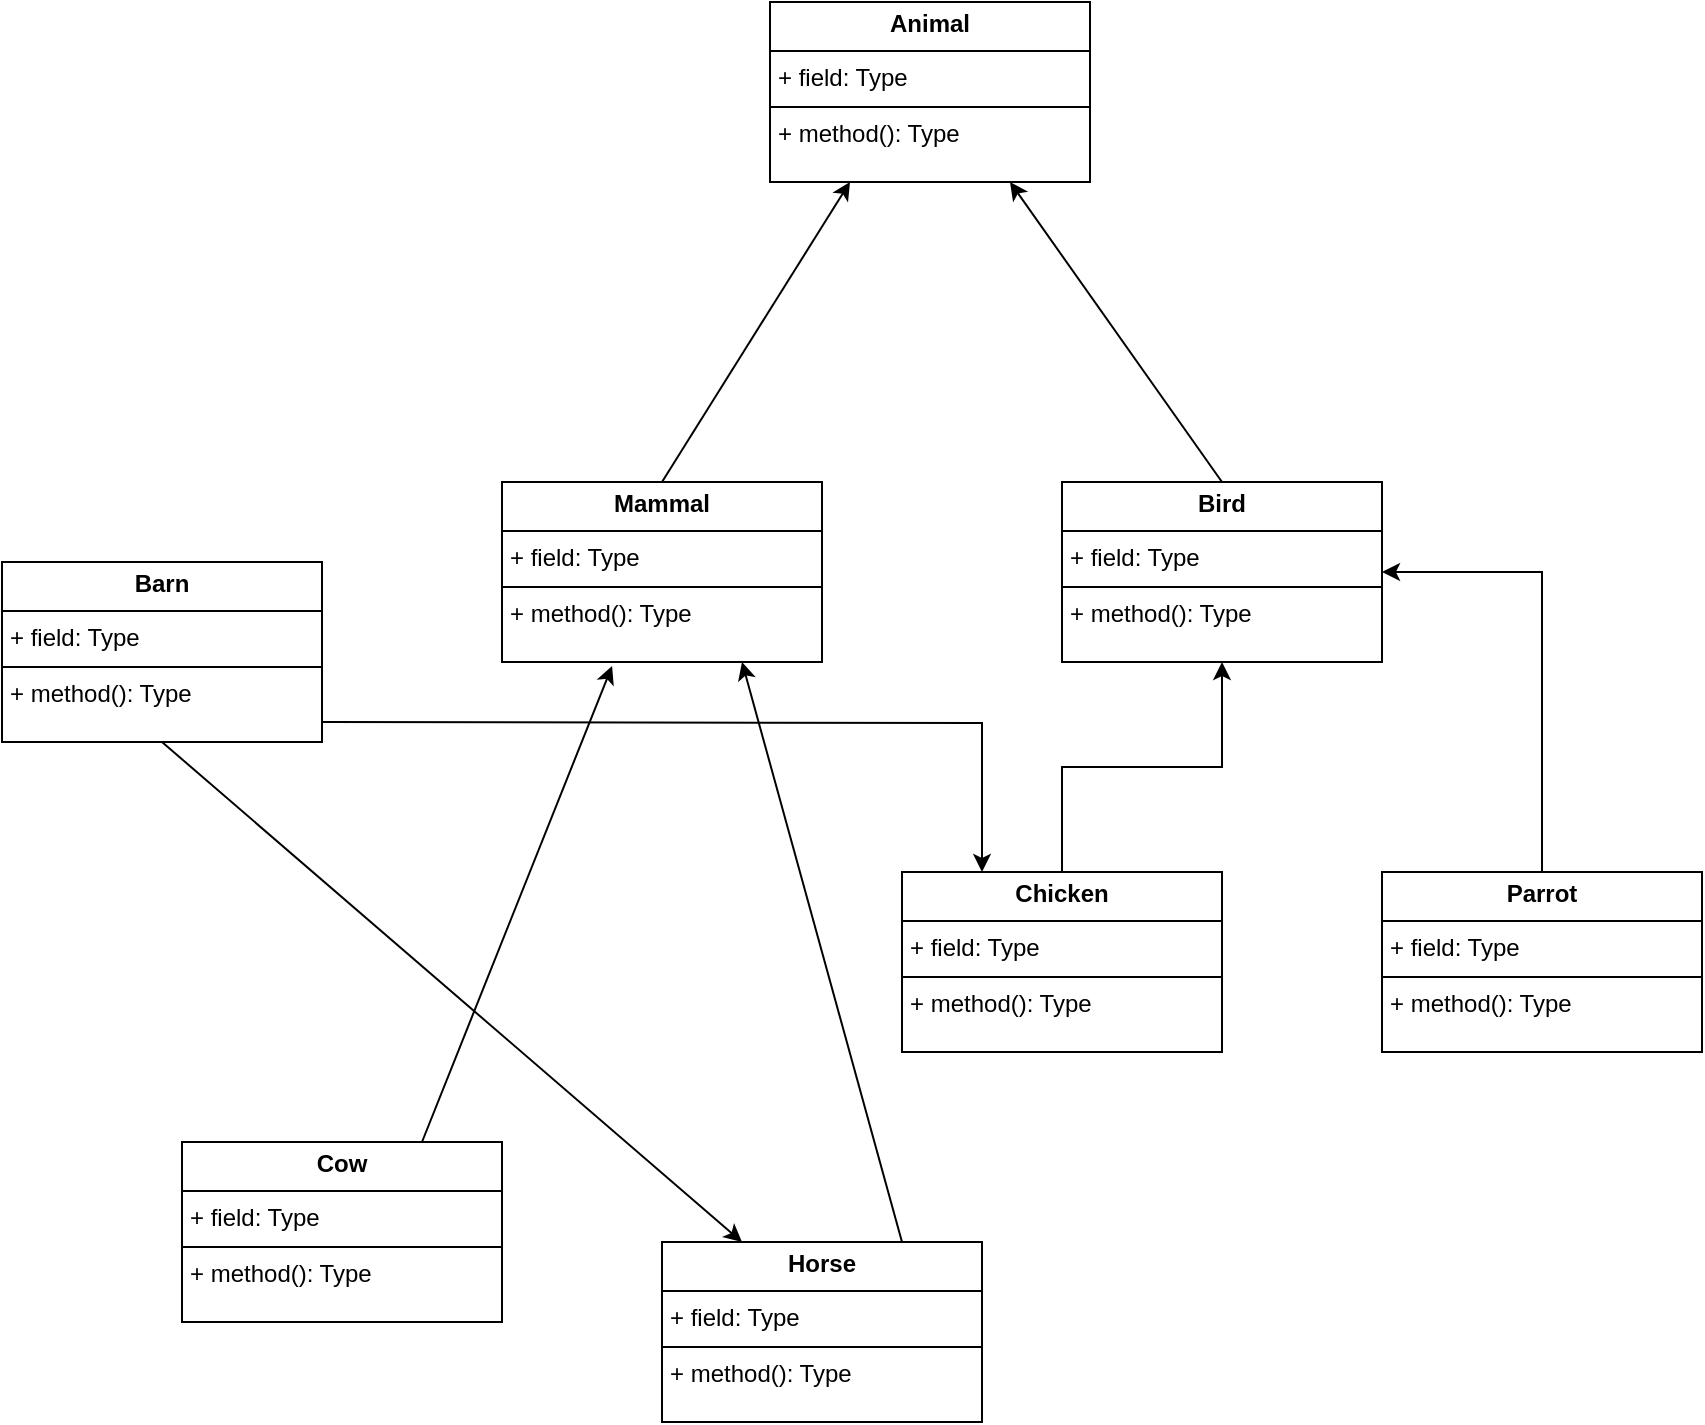 <mxfile>
    <diagram id="C5RBs43oDa-KdzZeNtuy" name="Page-1">
        <mxGraphModel dx="1947" dy="660" grid="1" gridSize="10" guides="1" tooltips="1" connect="1" arrows="1" fold="1" page="1" pageScale="1" pageWidth="827" pageHeight="1169" math="0" shadow="0">
            <root>
                <mxCell id="WIyWlLk6GJQsqaUBKTNV-0"/>
                <mxCell id="WIyWlLk6GJQsqaUBKTNV-1" parent="WIyWlLk6GJQsqaUBKTNV-0"/>
                <mxCell id="-tVSRXoZeHNq93JoEa12-0" value="&lt;p style=&quot;margin:0px;margin-top:4px;text-align:center;&quot;&gt;&lt;b&gt;Animal&lt;/b&gt;&lt;/p&gt;&lt;hr size=&quot;1&quot; style=&quot;border-style:solid;&quot;&gt;&lt;p style=&quot;margin:0px;margin-left:4px;&quot;&gt;+ field: Type&lt;/p&gt;&lt;hr size=&quot;1&quot; style=&quot;border-style:solid;&quot;&gt;&lt;p style=&quot;margin:0px;margin-left:4px;&quot;&gt;+ method(): Type&lt;/p&gt;" style="verticalAlign=top;align=left;overflow=fill;html=1;whiteSpace=wrap;" parent="WIyWlLk6GJQsqaUBKTNV-1" vertex="1">
                    <mxGeometry x="334" y="80" width="160" height="90" as="geometry"/>
                </mxCell>
                <mxCell id="-tVSRXoZeHNq93JoEa12-1" value="&lt;p style=&quot;margin:0px;margin-top:4px;text-align:center;&quot;&gt;&lt;b&gt;Mammal&lt;/b&gt;&lt;/p&gt;&lt;hr size=&quot;1&quot; style=&quot;border-style:solid;&quot;&gt;&lt;p style=&quot;margin:0px;margin-left:4px;&quot;&gt;+ field: Type&lt;/p&gt;&lt;hr size=&quot;1&quot; style=&quot;border-style:solid;&quot;&gt;&lt;p style=&quot;margin:0px;margin-left:4px;&quot;&gt;+ method(): Type&lt;/p&gt;" style="verticalAlign=top;align=left;overflow=fill;html=1;whiteSpace=wrap;" parent="WIyWlLk6GJQsqaUBKTNV-1" vertex="1">
                    <mxGeometry x="200" y="320" width="160" height="90" as="geometry"/>
                </mxCell>
                <mxCell id="-tVSRXoZeHNq93JoEa12-2" value="" style="endArrow=classic;html=1;rounded=0;exitX=0.5;exitY=0;exitDx=0;exitDy=0;entryX=0.25;entryY=1;entryDx=0;entryDy=0;startArrow=none;startFill=0;" parent="WIyWlLk6GJQsqaUBKTNV-1" source="-tVSRXoZeHNq93JoEa12-1" target="-tVSRXoZeHNq93JoEa12-0" edge="1">
                    <mxGeometry width="50" height="50" relative="1" as="geometry">
                        <mxPoint x="390" y="460" as="sourcePoint"/>
                        <mxPoint x="440" y="410" as="targetPoint"/>
                    </mxGeometry>
                </mxCell>
                <mxCell id="-tVSRXoZeHNq93JoEa12-3" value="&lt;p style=&quot;margin:0px;margin-top:4px;text-align:center;&quot;&gt;&lt;b&gt;Bird&lt;/b&gt;&lt;/p&gt;&lt;hr size=&quot;1&quot; style=&quot;border-style:solid;&quot;&gt;&lt;p style=&quot;margin:0px;margin-left:4px;&quot;&gt;+ field: Type&lt;/p&gt;&lt;hr size=&quot;1&quot; style=&quot;border-style:solid;&quot;&gt;&lt;p style=&quot;margin:0px;margin-left:4px;&quot;&gt;+ method(): Type&lt;/p&gt;" style="verticalAlign=top;align=left;overflow=fill;html=1;whiteSpace=wrap;" parent="WIyWlLk6GJQsqaUBKTNV-1" vertex="1">
                    <mxGeometry x="480" y="320" width="160" height="90" as="geometry"/>
                </mxCell>
                <mxCell id="-tVSRXoZeHNq93JoEa12-4" value="" style="endArrow=classic;html=1;rounded=0;exitX=0.5;exitY=0;exitDx=0;exitDy=0;entryX=0.75;entryY=1;entryDx=0;entryDy=0;startArrow=none;startFill=0;" parent="WIyWlLk6GJQsqaUBKTNV-1" source="-tVSRXoZeHNq93JoEa12-3" target="-tVSRXoZeHNq93JoEa12-0" edge="1">
                    <mxGeometry width="50" height="50" relative="1" as="geometry">
                        <mxPoint x="290" y="330" as="sourcePoint"/>
                        <mxPoint x="424" y="180" as="targetPoint"/>
                    </mxGeometry>
                </mxCell>
                <mxCell id="-tVSRXoZeHNq93JoEa12-8" value="&lt;p style=&quot;margin:0px;margin-top:4px;text-align:center;&quot;&gt;&lt;b&gt;Cow&lt;/b&gt;&lt;/p&gt;&lt;hr size=&quot;1&quot; style=&quot;border-style:solid;&quot;&gt;&lt;p style=&quot;margin:0px;margin-left:4px;&quot;&gt;+ field: Type&lt;/p&gt;&lt;hr size=&quot;1&quot; style=&quot;border-style:solid;&quot;&gt;&lt;p style=&quot;margin:0px;margin-left:4px;&quot;&gt;+ method(): Type&lt;/p&gt;" style="verticalAlign=top;align=left;overflow=fill;html=1;whiteSpace=wrap;" parent="WIyWlLk6GJQsqaUBKTNV-1" vertex="1">
                    <mxGeometry x="40" y="650" width="160" height="90" as="geometry"/>
                </mxCell>
                <mxCell id="-tVSRXoZeHNq93JoEa12-9" value="&lt;p style=&quot;margin:0px;margin-top:4px;text-align:center;&quot;&gt;&lt;b&gt;Horse&lt;/b&gt;&lt;/p&gt;&lt;hr size=&quot;1&quot; style=&quot;border-style:solid;&quot;&gt;&lt;p style=&quot;margin:0px;margin-left:4px;&quot;&gt;+ field: Type&lt;/p&gt;&lt;hr size=&quot;1&quot; style=&quot;border-style:solid;&quot;&gt;&lt;p style=&quot;margin:0px;margin-left:4px;&quot;&gt;+ method(): Type&lt;/p&gt;" style="verticalAlign=top;align=left;overflow=fill;html=1;whiteSpace=wrap;" parent="WIyWlLk6GJQsqaUBKTNV-1" vertex="1">
                    <mxGeometry x="280" y="700" width="160" height="90" as="geometry"/>
                </mxCell>
                <mxCell id="-tVSRXoZeHNq93JoEa12-16" value="" style="edgeStyle=orthogonalEdgeStyle;rounded=0;orthogonalLoop=1;jettySize=auto;html=1;entryX=0.25;entryY=0;entryDx=0;entryDy=0;" parent="WIyWlLk6GJQsqaUBKTNV-1" target="-tVSRXoZeHNq93JoEa12-11" edge="1">
                    <mxGeometry relative="1" as="geometry">
                        <mxPoint x="110" y="440" as="sourcePoint"/>
                        <mxPoint x="440" y="550" as="targetPoint"/>
                    </mxGeometry>
                </mxCell>
                <mxCell id="-tVSRXoZeHNq93JoEa12-10" value="&lt;p style=&quot;margin:0px;margin-top:4px;text-align:center;&quot;&gt;&lt;b&gt;Barn&lt;/b&gt;&lt;/p&gt;&lt;hr size=&quot;1&quot; style=&quot;border-style:solid;&quot;&gt;&lt;p style=&quot;margin:0px;margin-left:4px;&quot;&gt;+ field: Type&lt;/p&gt;&lt;hr size=&quot;1&quot; style=&quot;border-style:solid;&quot;&gt;&lt;p style=&quot;margin:0px;margin-left:4px;&quot;&gt;+ method(): Type&lt;/p&gt;" style="verticalAlign=top;align=left;overflow=fill;html=1;whiteSpace=wrap;" parent="WIyWlLk6GJQsqaUBKTNV-1" vertex="1">
                    <mxGeometry x="-50" y="360" width="160" height="90" as="geometry"/>
                </mxCell>
                <mxCell id="-tVSRXoZeHNq93JoEa12-19" value="" style="edgeStyle=orthogonalEdgeStyle;rounded=0;orthogonalLoop=1;jettySize=auto;html=1;" parent="WIyWlLk6GJQsqaUBKTNV-1" source="-tVSRXoZeHNq93JoEa12-11" target="-tVSRXoZeHNq93JoEa12-3" edge="1">
                    <mxGeometry relative="1" as="geometry"/>
                </mxCell>
                <mxCell id="-tVSRXoZeHNq93JoEa12-11" value="&lt;p style=&quot;margin:0px;margin-top:4px;text-align:center;&quot;&gt;&lt;b&gt;Chicken&lt;/b&gt;&lt;/p&gt;&lt;hr size=&quot;1&quot; style=&quot;border-style:solid;&quot;&gt;&lt;p style=&quot;margin:0px;margin-left:4px;&quot;&gt;+ field: Type&lt;/p&gt;&lt;hr size=&quot;1&quot; style=&quot;border-style:solid;&quot;&gt;&lt;p style=&quot;margin:0px;margin-left:4px;&quot;&gt;+ method(): Type&lt;/p&gt;" style="verticalAlign=top;align=left;overflow=fill;html=1;whiteSpace=wrap;" parent="WIyWlLk6GJQsqaUBKTNV-1" vertex="1">
                    <mxGeometry x="400" y="515" width="160" height="90" as="geometry"/>
                </mxCell>
                <mxCell id="-tVSRXoZeHNq93JoEa12-18" value="" style="edgeStyle=orthogonalEdgeStyle;rounded=0;orthogonalLoop=1;jettySize=auto;html=1;entryX=1;entryY=0.5;entryDx=0;entryDy=0;" parent="WIyWlLk6GJQsqaUBKTNV-1" source="-tVSRXoZeHNq93JoEa12-12" target="-tVSRXoZeHNq93JoEa12-3" edge="1">
                    <mxGeometry relative="1" as="geometry">
                        <mxPoint x="720" y="420" as="targetPoint"/>
                    </mxGeometry>
                </mxCell>
                <mxCell id="-tVSRXoZeHNq93JoEa12-12" value="&lt;p style=&quot;margin:0px;margin-top:4px;text-align:center;&quot;&gt;&lt;b&gt;Parrot&lt;/b&gt;&lt;/p&gt;&lt;hr size=&quot;1&quot; style=&quot;border-style:solid;&quot;&gt;&lt;p style=&quot;margin:0px;margin-left:4px;&quot;&gt;+ field: Type&lt;/p&gt;&lt;hr size=&quot;1&quot; style=&quot;border-style:solid;&quot;&gt;&lt;p style=&quot;margin:0px;margin-left:4px;&quot;&gt;+ method(): Type&lt;/p&gt;" style="verticalAlign=top;align=left;overflow=fill;html=1;whiteSpace=wrap;" parent="WIyWlLk6GJQsqaUBKTNV-1" vertex="1">
                    <mxGeometry x="640" y="515" width="160" height="90" as="geometry"/>
                </mxCell>
                <mxCell id="-tVSRXoZeHNq93JoEa12-13" value="" style="endArrow=classic;html=1;rounded=0;exitX=0.5;exitY=1;exitDx=0;exitDy=0;entryX=0.25;entryY=0;entryDx=0;entryDy=0;startArrow=none;startFill=0;" parent="WIyWlLk6GJQsqaUBKTNV-1" source="-tVSRXoZeHNq93JoEa12-10" target="-tVSRXoZeHNq93JoEa12-9" edge="1">
                    <mxGeometry width="50" height="50" relative="1" as="geometry">
                        <mxPoint x="156" y="560" as="sourcePoint"/>
                        <mxPoint x="250" y="410" as="targetPoint"/>
                    </mxGeometry>
                </mxCell>
                <mxCell id="-tVSRXoZeHNq93JoEa12-14" value="" style="endArrow=classic;html=1;rounded=0;exitX=0.75;exitY=0;exitDx=0;exitDy=0;entryX=0.75;entryY=1;entryDx=0;entryDy=0;startArrow=none;startFill=0;" parent="WIyWlLk6GJQsqaUBKTNV-1" source="-tVSRXoZeHNq93JoEa12-9" target="-tVSRXoZeHNq93JoEa12-1" edge="1">
                    <mxGeometry width="50" height="50" relative="1" as="geometry">
                        <mxPoint x="180" y="480" as="sourcePoint"/>
                        <mxPoint x="260" y="420" as="targetPoint"/>
                    </mxGeometry>
                </mxCell>
                <mxCell id="-tVSRXoZeHNq93JoEa12-15" value="" style="endArrow=classic;html=1;rounded=0;exitX=0.75;exitY=0;exitDx=0;exitDy=0;entryX=0.344;entryY=1.022;entryDx=0;entryDy=0;startArrow=none;startFill=0;entryPerimeter=0;" parent="WIyWlLk6GJQsqaUBKTNV-1" source="-tVSRXoZeHNq93JoEa12-8" target="-tVSRXoZeHNq93JoEa12-1" edge="1">
                    <mxGeometry width="50" height="50" relative="1" as="geometry">
                        <mxPoint x="370" y="710" as="sourcePoint"/>
                        <mxPoint x="330" y="420" as="targetPoint"/>
                    </mxGeometry>
                </mxCell>
            </root>
        </mxGraphModel>
    </diagram>
</mxfile>